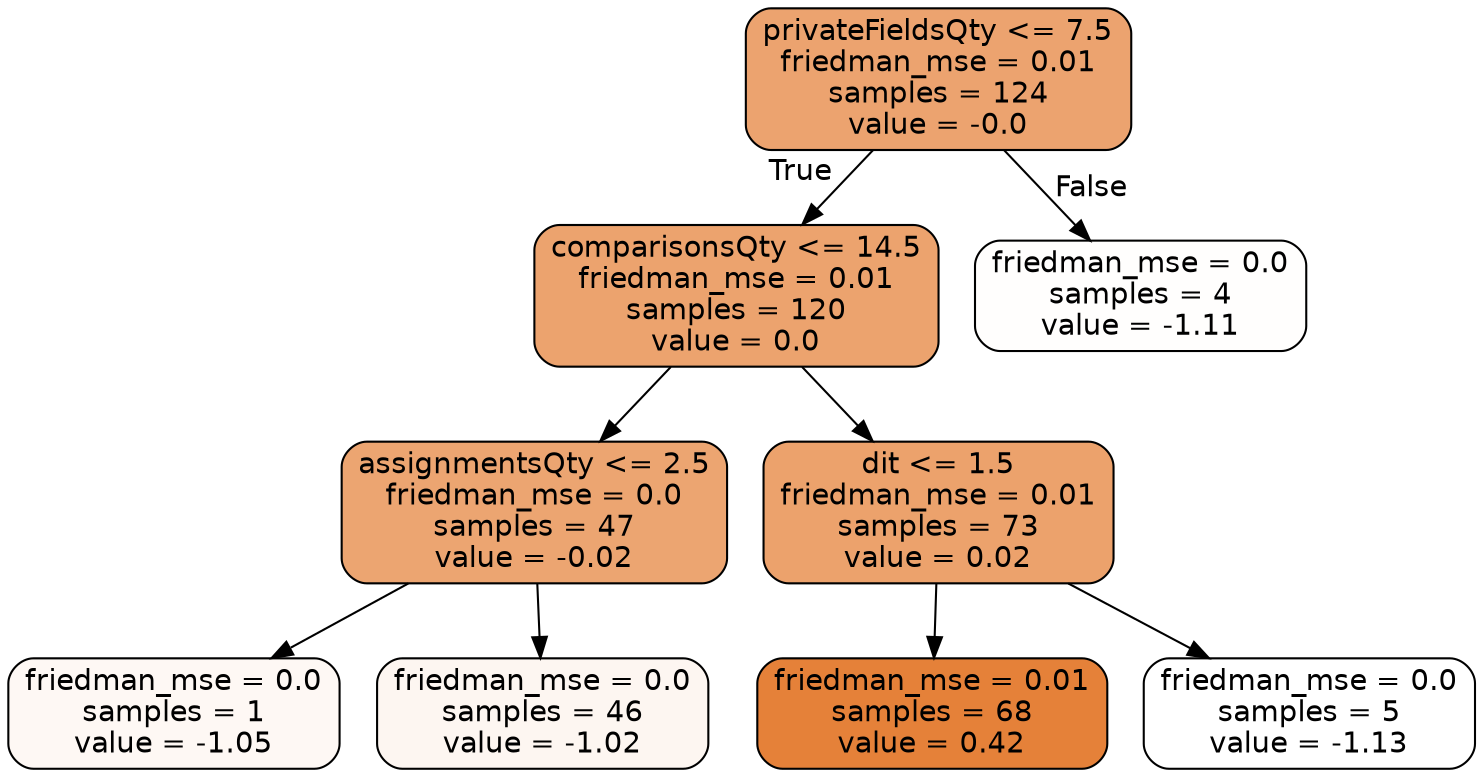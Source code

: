 digraph Tree {
node [shape=box, style="filled, rounded", color="black", fontname="helvetica"] ;
edge [fontname="helvetica"] ;
0 [label="privateFieldsQty <= 7.5\nfriedman_mse = 0.01\nsamples = 124\nvalue = -0.0", fillcolor="#eca36f"] ;
1 [label="comparisonsQty <= 14.5\nfriedman_mse = 0.01\nsamples = 120\nvalue = 0.0", fillcolor="#eca36e"] ;
0 -> 1 [labeldistance=2.5, labelangle=45, headlabel="True"] ;
3 [label="assignmentsQty <= 2.5\nfriedman_mse = 0.0\nsamples = 47\nvalue = -0.02", fillcolor="#eca571"] ;
1 -> 3 ;
7 [label="friedman_mse = 0.0\nsamples = 1\nvalue = -1.05", fillcolor="#fef8f4"] ;
3 -> 7 ;
8 [label="friedman_mse = 0.0\nsamples = 46\nvalue = -1.02", fillcolor="#fdf6f1"] ;
3 -> 8 ;
4 [label="dit <= 1.5\nfriedman_mse = 0.01\nsamples = 73\nvalue = 0.02", fillcolor="#eca26c"] ;
1 -> 4 ;
5 [label="friedman_mse = 0.01\nsamples = 68\nvalue = 0.42", fillcolor="#e58139"] ;
4 -> 5 ;
6 [label="friedman_mse = 0.0\nsamples = 5\nvalue = -1.13", fillcolor="#ffffff"] ;
4 -> 6 ;
2 [label="friedman_mse = 0.0\nsamples = 4\nvalue = -1.11", fillcolor="#fffefd"] ;
0 -> 2 [labeldistance=2.5, labelangle=-45, headlabel="False"] ;
}